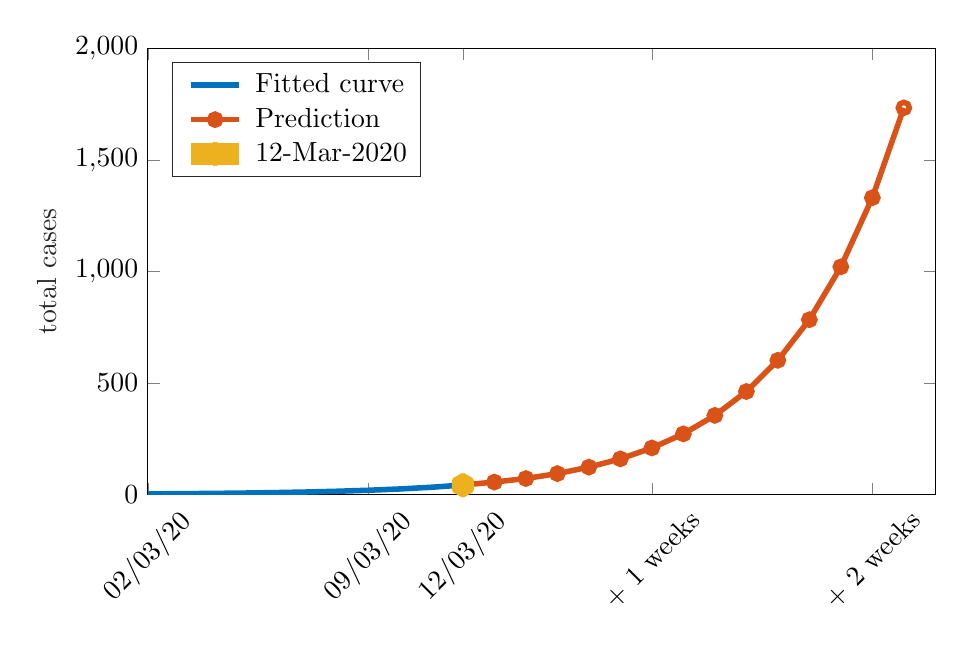 % This file was created by matlab2tikz.
%
\definecolor{mycolor1}{rgb}{0.0,0.447,0.741}%
\definecolor{mycolor2}{rgb}{0.85,0.325,0.098}%
\definecolor{mycolor3}{rgb}{0.929,0.694,0.125}%
%
\begin{tikzpicture}

\begin{axis}[%
width=10cm,
height=5.665cm,
at={(0cm,0cm)},
scale only axis,
xmin=0,
xmax=25,
xtick={0,7,10,16,23},
xticklabels={{02/03/20},{09/03/20},{12/03/20},{+ 1 weeks},{+ 2 weeks}},
xticklabel style={rotate=45},
ymin=0,
ymax=2000,
ylabel style={font=\color{white!15!black}},
ylabel={total cases},
axis background/.style={fill=white},
legend style={at={(0.03,0.97)}, anchor=north west, legend cell align=left, align=left, draw=white!15!black}
]
\addplot [color=mycolor1, line width=2.0pt]
  table[row sep=crcr]{%
0	3.031\\
1	3.949\\
2	5.145\\
3	6.703\\
4	8.733\\
5	11.377\\
6	14.823\\
7	19.312\\
8	25.16\\
9	32.78\\
10	42.707\\
};
\addlegendentry{Fitted curve}

\addplot [color=mycolor2, line width=2.0pt, mark=o, mark options={solid, mycolor2}]
  table[row sep=crcr]{%
10	43\\
11	56\\
12	72\\
13	94\\
14	123\\
15	160\\
16	209\\
17	272\\
18	355\\
19	462\\
20	602\\
21	784\\
22	1021\\
23	1331\\
24	1734\\
};
\addlegendentry{Prediction}

\addplot [color=mycolor3, line width=8.0pt, draw=none, mark=asterisk, mark options={solid, mycolor3}]
  table[row sep=crcr]{%
10	42\\
};
\addlegendentry{12-Mar-2020}

\end{axis}
\end{tikzpicture}%